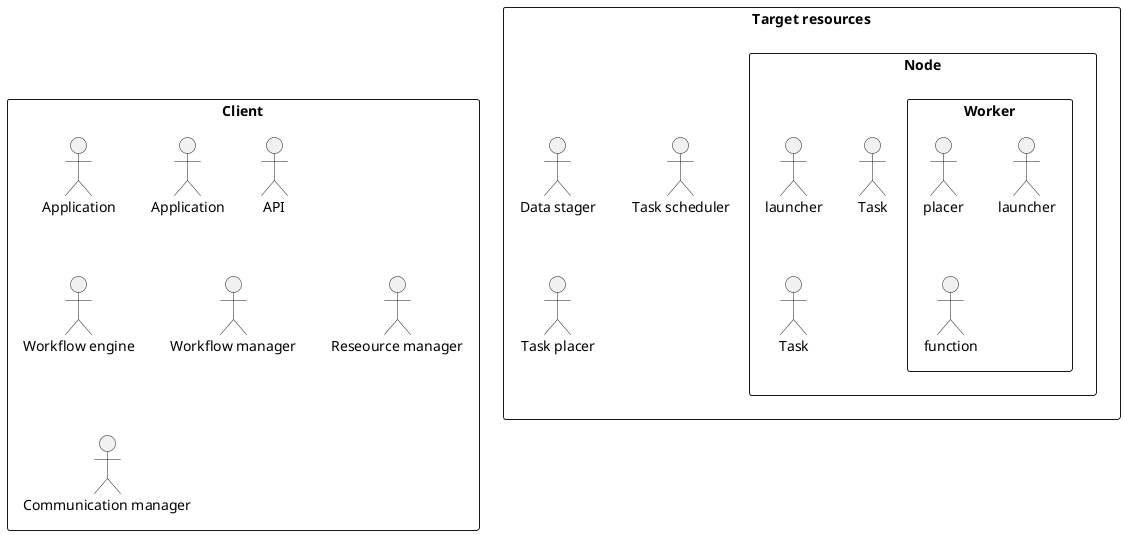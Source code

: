 @startuml

rectangle Client {
:Application: as App1
:Application: as App2
:API:
:Workflow engine:
:Workflow manager:
:Reseource manager:
:Communication manager:

}

rectangle "Target resources" {
:Data stager:
:Task scheduler:
:Task placer:

rectangle Node {

rectangle Worker {
:placer:
:launcher: as functionlauncher
:function:
}

:launcher: as worklauncher
:Task: as Task1
:Task: as Task2

}

}

@enduml